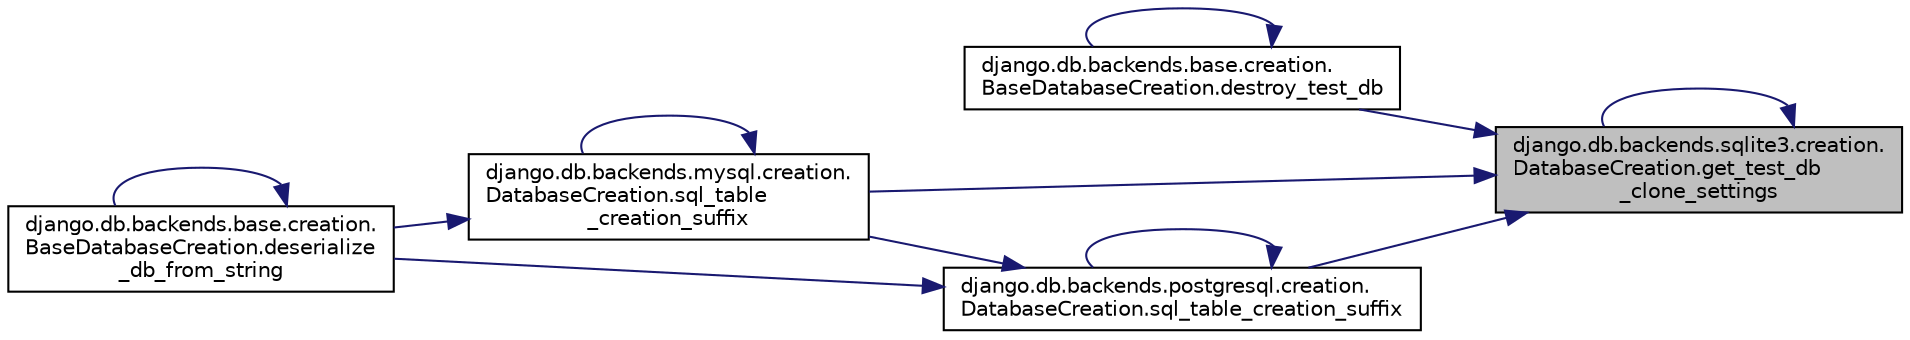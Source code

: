 digraph "django.db.backends.sqlite3.creation.DatabaseCreation.get_test_db_clone_settings"
{
 // LATEX_PDF_SIZE
  edge [fontname="Helvetica",fontsize="10",labelfontname="Helvetica",labelfontsize="10"];
  node [fontname="Helvetica",fontsize="10",shape=record];
  rankdir="RL";
  Node1 [label="django.db.backends.sqlite3.creation.\lDatabaseCreation.get_test_db\l_clone_settings",height=0.2,width=0.4,color="black", fillcolor="grey75", style="filled", fontcolor="black",tooltip=" "];
  Node1 -> Node2 [dir="back",color="midnightblue",fontsize="10",style="solid",fontname="Helvetica"];
  Node2 [label="django.db.backends.base.creation.\lBaseDatabaseCreation.destroy_test_db",height=0.2,width=0.4,color="black", fillcolor="white", style="filled",URL="$de/d41/classdjango_1_1db_1_1backends_1_1base_1_1creation_1_1_base_database_creation.html#a8436668bf2aca737489ab1cdc5fe2c63",tooltip=" "];
  Node2 -> Node2 [dir="back",color="midnightblue",fontsize="10",style="solid",fontname="Helvetica"];
  Node1 -> Node1 [dir="back",color="midnightblue",fontsize="10",style="solid",fontname="Helvetica"];
  Node1 -> Node3 [dir="back",color="midnightblue",fontsize="10",style="solid",fontname="Helvetica"];
  Node3 [label="django.db.backends.mysql.creation.\lDatabaseCreation.sql_table\l_creation_suffix",height=0.2,width=0.4,color="black", fillcolor="white", style="filled",URL="$d9/d3c/classdjango_1_1db_1_1backends_1_1mysql_1_1creation_1_1_database_creation.html#a40379e0d804709a060a280e202fc25b1",tooltip=" "];
  Node3 -> Node4 [dir="back",color="midnightblue",fontsize="10",style="solid",fontname="Helvetica"];
  Node4 [label="django.db.backends.base.creation.\lBaseDatabaseCreation.deserialize\l_db_from_string",height=0.2,width=0.4,color="black", fillcolor="white", style="filled",URL="$de/d41/classdjango_1_1db_1_1backends_1_1base_1_1creation_1_1_base_database_creation.html#ad76483a11aa346a5d3923e34a8c777cd",tooltip=" "];
  Node4 -> Node4 [dir="back",color="midnightblue",fontsize="10",style="solid",fontname="Helvetica"];
  Node3 -> Node3 [dir="back",color="midnightblue",fontsize="10",style="solid",fontname="Helvetica"];
  Node1 -> Node5 [dir="back",color="midnightblue",fontsize="10",style="solid",fontname="Helvetica"];
  Node5 [label="django.db.backends.postgresql.creation.\lDatabaseCreation.sql_table_creation_suffix",height=0.2,width=0.4,color="black", fillcolor="white", style="filled",URL="$d1/dd4/classdjango_1_1db_1_1backends_1_1postgresql_1_1creation_1_1_database_creation.html#a5e78f0d94a5315195c27d03c396424fa",tooltip=" "];
  Node5 -> Node4 [dir="back",color="midnightblue",fontsize="10",style="solid",fontname="Helvetica"];
  Node5 -> Node3 [dir="back",color="midnightblue",fontsize="10",style="solid",fontname="Helvetica"];
  Node5 -> Node5 [dir="back",color="midnightblue",fontsize="10",style="solid",fontname="Helvetica"];
}
